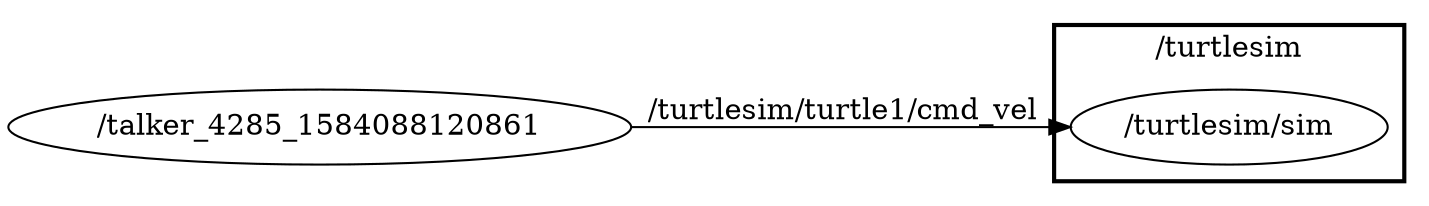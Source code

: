 digraph graphname {
	graph [bb="0,0,536.57,91",
		compound=True,
		rank=same,
		rankdir=LR,
		ranksep=0.2
	];
	node [label="\N"];
	subgraph cluster___turtlesim {
		graph [bb="391.68,8,528.57,83",
			compound=True,
			label="/turtlesim",
			lheight=0.21,
			lp="460.12,71.5",
			lwidth=0.74,
			rank=same,
			rankdir=LR,
			ranksep=0.2,
			style=bold
		];
		n___turtlesim__sim		 [URL=__turtlesim__sim,
			height=0.5,
			label="/turtlesim/sim",
			pos="460.12,34",
			shape=ellipse,
			tooltip="/turtlesim/sim",
			width=1.679];
	}
	n___talker_4285_1584088120861	 [URL=__talker_4285_1584088120861,
		height=0.5,
		label="/talker_4285_1584088120861",
		pos="116.34,34",
		shape=ellipse,
		tooltip="/talker_4285_1584088120861",
		width=3.2317];
	n___talker_4285_1584088120861 -> n___turtlesim__sim	 [URL=topic_3A__turtlesim__turtle1__cmd_vel,
		label="/turtlesim/turtle1/cmd_vel",
		lp="312.18,41.5",
		penwidth=1,
		pos="e,399.37,34 232.73,34 284.6,34 344.01,34 389.1,34"];
}
